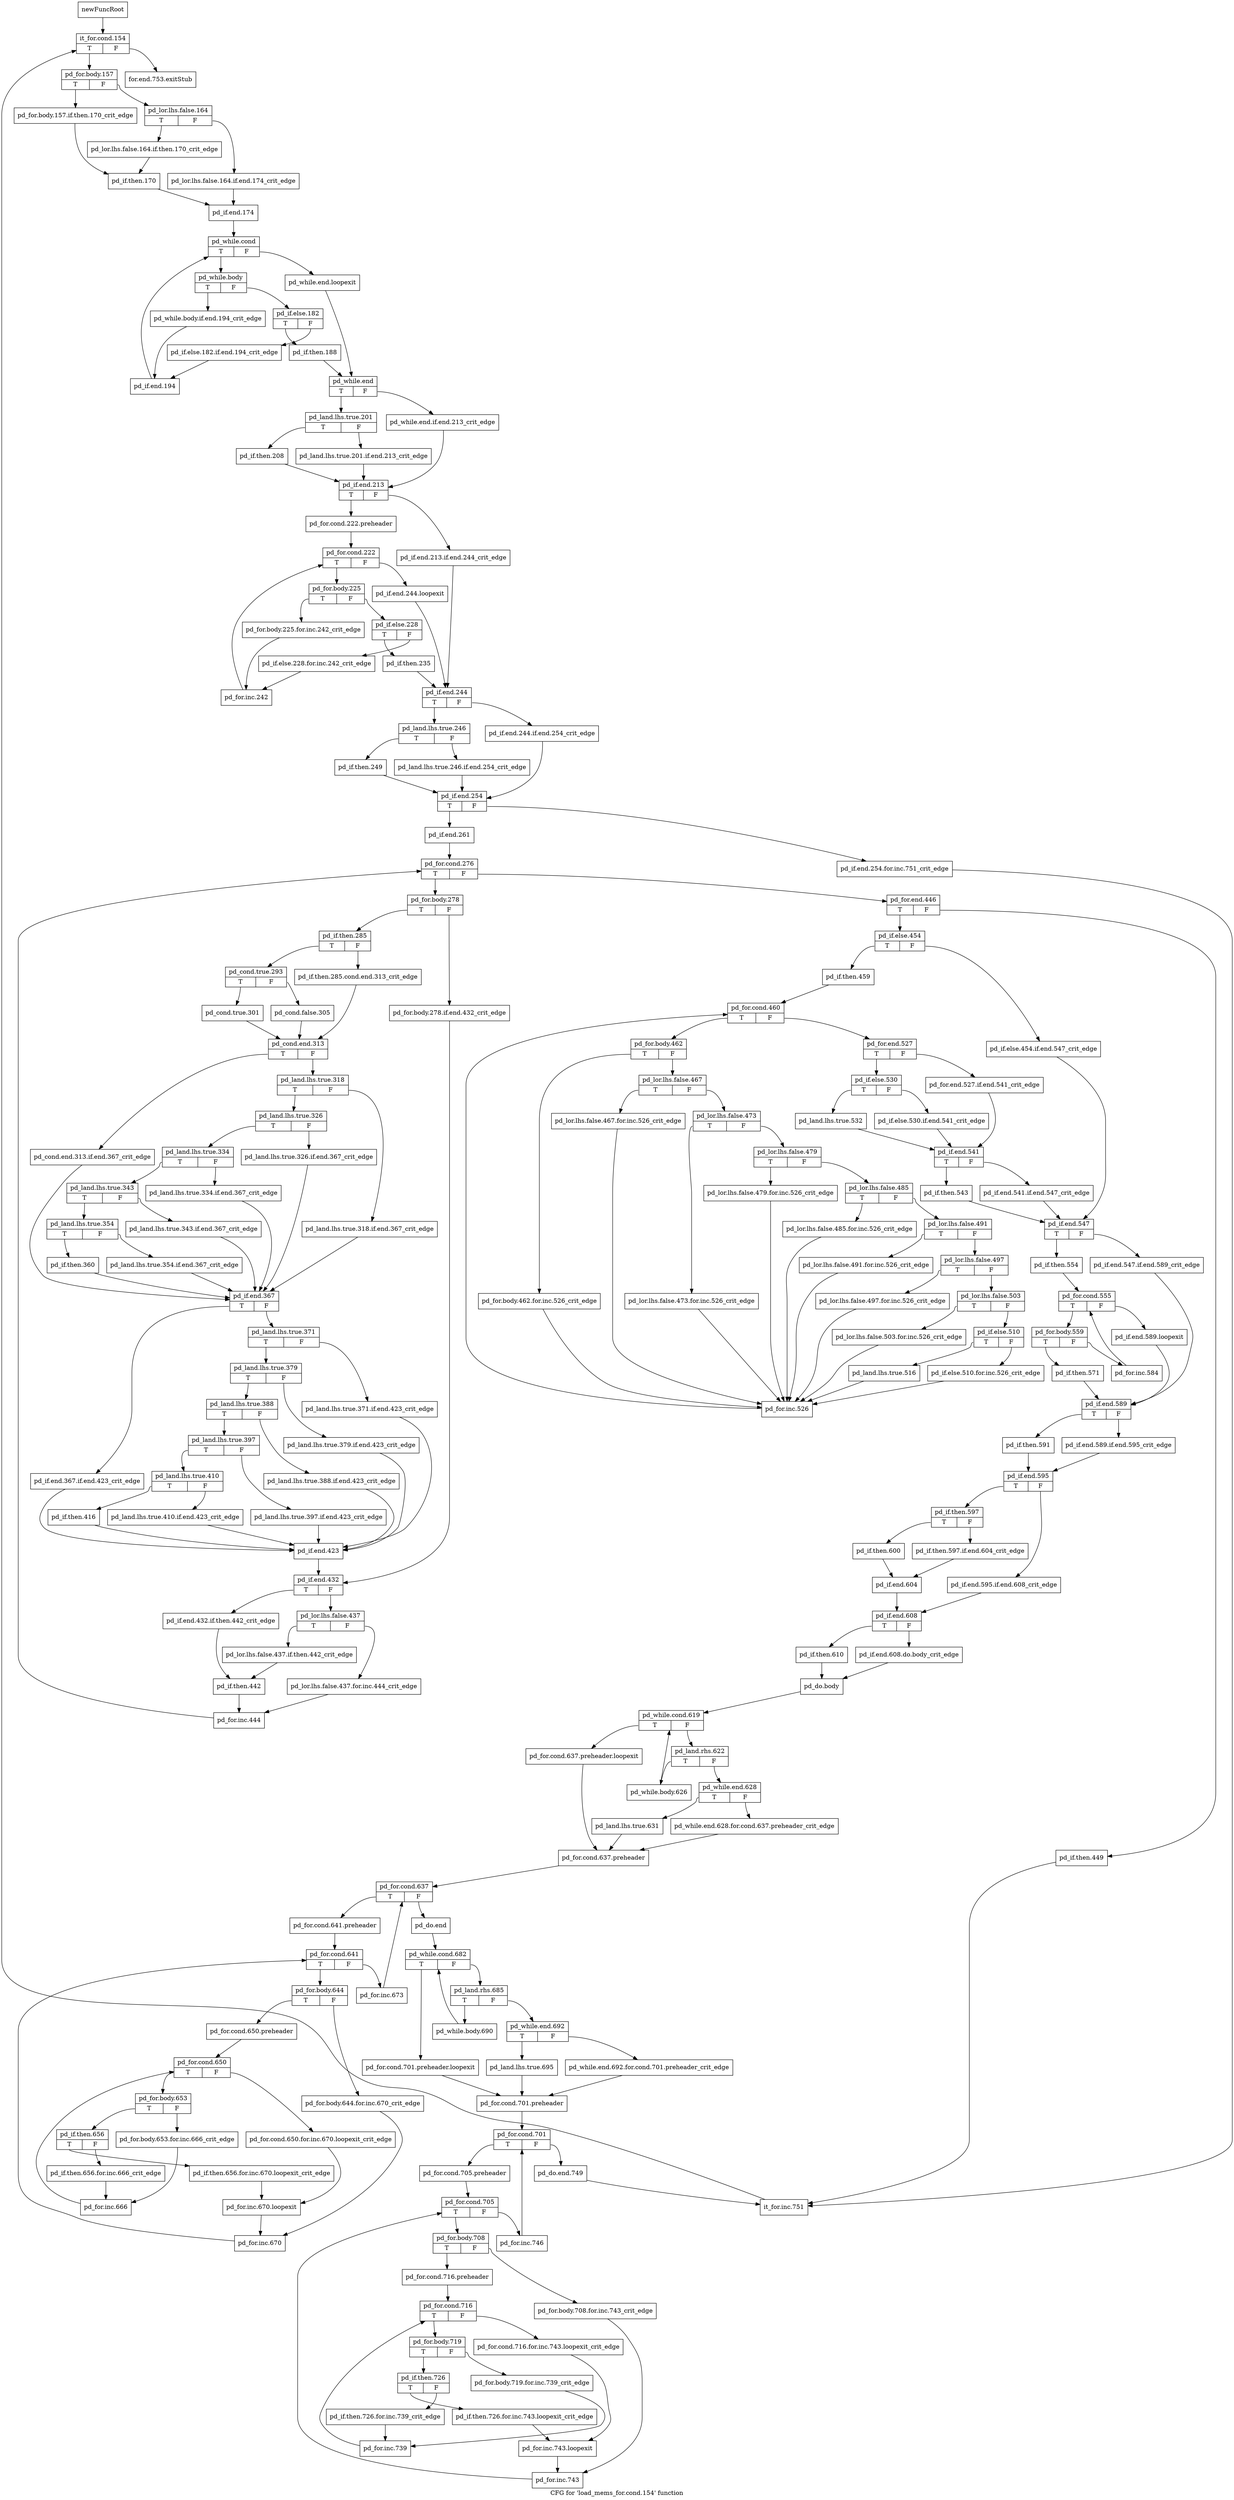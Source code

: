 digraph "CFG for 'load_mems_for.cond.154' function" {
	label="CFG for 'load_mems_for.cond.154' function";

	Node0xb554800 [shape=record,label="{newFuncRoot}"];
	Node0xb554800 -> Node0xb5c0d90;
	Node0xb5c0d40 [shape=record,label="{for.end.753.exitStub}"];
	Node0xb5c0d90 [shape=record,label="{it_for.cond.154|{<s0>T|<s1>F}}"];
	Node0xb5c0d90:s0 -> Node0xb5c0de0;
	Node0xb5c0d90:s1 -> Node0xb5c0d40;
	Node0xb5c0de0 [shape=record,label="{pd_for.body.157|{<s0>T|<s1>F}}"];
	Node0xb5c0de0:s0 -> Node0xb5c0f20;
	Node0xb5c0de0:s1 -> Node0xb5c0e30;
	Node0xb5c0e30 [shape=record,label="{pd_lor.lhs.false.164|{<s0>T|<s1>F}}"];
	Node0xb5c0e30:s0 -> Node0xb5c0ed0;
	Node0xb5c0e30:s1 -> Node0xb5c0e80;
	Node0xb5c0e80 [shape=record,label="{pd_lor.lhs.false.164.if.end.174_crit_edge}"];
	Node0xb5c0e80 -> Node0xb5c0fc0;
	Node0xb5c0ed0 [shape=record,label="{pd_lor.lhs.false.164.if.then.170_crit_edge}"];
	Node0xb5c0ed0 -> Node0xb5c0f70;
	Node0xb5c0f20 [shape=record,label="{pd_for.body.157.if.then.170_crit_edge}"];
	Node0xb5c0f20 -> Node0xb5c0f70;
	Node0xb5c0f70 [shape=record,label="{pd_if.then.170}"];
	Node0xb5c0f70 -> Node0xb5c0fc0;
	Node0xb5c0fc0 [shape=record,label="{pd_if.end.174}"];
	Node0xb5c0fc0 -> Node0xb5c1010;
	Node0xb5c1010 [shape=record,label="{pd_while.cond|{<s0>T|<s1>F}}"];
	Node0xb5c1010:s0 -> Node0xb5c10b0;
	Node0xb5c1010:s1 -> Node0xb5c1060;
	Node0xb5c1060 [shape=record,label="{pd_while.end.loopexit}"];
	Node0xb5c1060 -> Node0xb5c11f0;
	Node0xb5c10b0 [shape=record,label="{pd_while.body|{<s0>T|<s1>F}}"];
	Node0xb5c10b0:s0 -> Node0xb5c4850;
	Node0xb5c10b0:s1 -> Node0xb5c1100;
	Node0xb5c1100 [shape=record,label="{pd_if.else.182|{<s0>T|<s1>F}}"];
	Node0xb5c1100:s0 -> Node0xb5c11a0;
	Node0xb5c1100:s1 -> Node0xb5c1150;
	Node0xb5c1150 [shape=record,label="{pd_if.else.182.if.end.194_crit_edge}"];
	Node0xb5c1150 -> Node0xb5c48a0;
	Node0xb5c11a0 [shape=record,label="{pd_if.then.188}"];
	Node0xb5c11a0 -> Node0xb5c11f0;
	Node0xb5c11f0 [shape=record,label="{pd_while.end|{<s0>T|<s1>F}}"];
	Node0xb5c11f0:s0 -> Node0xb5c1290;
	Node0xb5c11f0:s1 -> Node0xb5c1240;
	Node0xb5c1240 [shape=record,label="{pd_while.end.if.end.213_crit_edge}"];
	Node0xb5c1240 -> Node0xb5c1380;
	Node0xb5c1290 [shape=record,label="{pd_land.lhs.true.201|{<s0>T|<s1>F}}"];
	Node0xb5c1290:s0 -> Node0xb5c1330;
	Node0xb5c1290:s1 -> Node0xb5c12e0;
	Node0xb5c12e0 [shape=record,label="{pd_land.lhs.true.201.if.end.213_crit_edge}"];
	Node0xb5c12e0 -> Node0xb5c1380;
	Node0xb5c1330 [shape=record,label="{pd_if.then.208}"];
	Node0xb5c1330 -> Node0xb5c1380;
	Node0xb5c1380 [shape=record,label="{pd_if.end.213|{<s0>T|<s1>F}}"];
	Node0xb5c1380:s0 -> Node0xb5c1420;
	Node0xb5c1380:s1 -> Node0xb5c13d0;
	Node0xb5c13d0 [shape=record,label="{pd_if.end.213.if.end.244_crit_edge}"];
	Node0xb5c13d0 -> Node0xb5c1650;
	Node0xb5c1420 [shape=record,label="{pd_for.cond.222.preheader}"];
	Node0xb5c1420 -> Node0xb5c1470;
	Node0xb5c1470 [shape=record,label="{pd_for.cond.222|{<s0>T|<s1>F}}"];
	Node0xb5c1470:s0 -> Node0xb5c1510;
	Node0xb5c1470:s1 -> Node0xb5c14c0;
	Node0xb5c14c0 [shape=record,label="{pd_if.end.244.loopexit}"];
	Node0xb5c14c0 -> Node0xb5c1650;
	Node0xb5c1510 [shape=record,label="{pd_for.body.225|{<s0>T|<s1>F}}"];
	Node0xb5c1510:s0 -> Node0xb5c47b0;
	Node0xb5c1510:s1 -> Node0xb5c1560;
	Node0xb5c1560 [shape=record,label="{pd_if.else.228|{<s0>T|<s1>F}}"];
	Node0xb5c1560:s0 -> Node0xb5c1600;
	Node0xb5c1560:s1 -> Node0xb5c15b0;
	Node0xb5c15b0 [shape=record,label="{pd_if.else.228.for.inc.242_crit_edge}"];
	Node0xb5c15b0 -> Node0xb5c4800;
	Node0xb5c1600 [shape=record,label="{pd_if.then.235}"];
	Node0xb5c1600 -> Node0xb5c1650;
	Node0xb5c1650 [shape=record,label="{pd_if.end.244|{<s0>T|<s1>F}}"];
	Node0xb5c1650:s0 -> Node0xb5c16f0;
	Node0xb5c1650:s1 -> Node0xb5c16a0;
	Node0xb5c16a0 [shape=record,label="{pd_if.end.244.if.end.254_crit_edge}"];
	Node0xb5c16a0 -> Node0xb5c17e0;
	Node0xb5c16f0 [shape=record,label="{pd_land.lhs.true.246|{<s0>T|<s1>F}}"];
	Node0xb5c16f0:s0 -> Node0xb5c1790;
	Node0xb5c16f0:s1 -> Node0xb5c1740;
	Node0xb5c1740 [shape=record,label="{pd_land.lhs.true.246.if.end.254_crit_edge}"];
	Node0xb5c1740 -> Node0xb5c17e0;
	Node0xb5c1790 [shape=record,label="{pd_if.then.249}"];
	Node0xb5c1790 -> Node0xb5c17e0;
	Node0xb5c17e0 [shape=record,label="{pd_if.end.254|{<s0>T|<s1>F}}"];
	Node0xb5c17e0:s0 -> Node0xb5c1880;
	Node0xb5c17e0:s1 -> Node0xb5c1830;
	Node0xb5c1830 [shape=record,label="{pd_if.end.254.for.inc.751_crit_edge}"];
	Node0xb5c1830 -> Node0xb5c2a50;
	Node0xb5c1880 [shape=record,label="{pd_if.end.261}"];
	Node0xb5c1880 -> Node0xb5c18d0;
	Node0xb5c18d0 [shape=record,label="{pd_for.cond.276|{<s0>T|<s1>F}}"];
	Node0xb5c18d0:s0 -> Node0xb5c3ae0;
	Node0xb5c18d0:s1 -> Node0xb5c1920;
	Node0xb5c1920 [shape=record,label="{pd_for.end.446|{<s0>T|<s1>F}}"];
	Node0xb5c1920:s0 -> Node0xb5c19c0;
	Node0xb5c1920:s1 -> Node0xb5c1970;
	Node0xb5c1970 [shape=record,label="{pd_if.then.449}"];
	Node0xb5c1970 -> Node0xb5c2a50;
	Node0xb5c19c0 [shape=record,label="{pd_if.else.454|{<s0>T|<s1>F}}"];
	Node0xb5c19c0:s0 -> Node0xb5c1a60;
	Node0xb5c19c0:s1 -> Node0xb5c1a10;
	Node0xb5c1a10 [shape=record,label="{pd_if.else.454.if.end.547_crit_edge}"];
	Node0xb5c1a10 -> Node0xb5c1d80;
	Node0xb5c1a60 [shape=record,label="{pd_if.then.459}"];
	Node0xb5c1a60 -> Node0xb5c1ab0;
	Node0xb5c1ab0 [shape=record,label="{pd_for.cond.460|{<s0>T|<s1>F}}"];
	Node0xb5c1ab0:s0 -> Node0xb5c34a0;
	Node0xb5c1ab0:s1 -> Node0xb5c1b00;
	Node0xb5c1b00 [shape=record,label="{pd_for.end.527|{<s0>T|<s1>F}}"];
	Node0xb5c1b00:s0 -> Node0xb5c1ba0;
	Node0xb5c1b00:s1 -> Node0xb5c1b50;
	Node0xb5c1b50 [shape=record,label="{pd_for.end.527.if.end.541_crit_edge}"];
	Node0xb5c1b50 -> Node0xb5c1c90;
	Node0xb5c1ba0 [shape=record,label="{pd_if.else.530|{<s0>T|<s1>F}}"];
	Node0xb5c1ba0:s0 -> Node0xb5c1c40;
	Node0xb5c1ba0:s1 -> Node0xb5c1bf0;
	Node0xb5c1bf0 [shape=record,label="{pd_if.else.530.if.end.541_crit_edge}"];
	Node0xb5c1bf0 -> Node0xb5c1c90;
	Node0xb5c1c40 [shape=record,label="{pd_land.lhs.true.532}"];
	Node0xb5c1c40 -> Node0xb5c1c90;
	Node0xb5c1c90 [shape=record,label="{pd_if.end.541|{<s0>T|<s1>F}}"];
	Node0xb5c1c90:s0 -> Node0xb5c1d30;
	Node0xb5c1c90:s1 -> Node0xb5c1ce0;
	Node0xb5c1ce0 [shape=record,label="{pd_if.end.541.if.end.547_crit_edge}"];
	Node0xb5c1ce0 -> Node0xb5c1d80;
	Node0xb5c1d30 [shape=record,label="{pd_if.then.543}"];
	Node0xb5c1d30 -> Node0xb5c1d80;
	Node0xb5c1d80 [shape=record,label="{pd_if.end.547|{<s0>T|<s1>F}}"];
	Node0xb5c1d80:s0 -> Node0xb5c1e20;
	Node0xb5c1d80:s1 -> Node0xb5c1dd0;
	Node0xb5c1dd0 [shape=record,label="{pd_if.end.547.if.end.589_crit_edge}"];
	Node0xb5c1dd0 -> Node0xb5c2000;
	Node0xb5c1e20 [shape=record,label="{pd_if.then.554}"];
	Node0xb5c1e20 -> Node0xb5c1e70;
	Node0xb5c1e70 [shape=record,label="{pd_for.cond.555|{<s0>T|<s1>F}}"];
	Node0xb5c1e70:s0 -> Node0xb5c1f10;
	Node0xb5c1e70:s1 -> Node0xb5c1ec0;
	Node0xb5c1ec0 [shape=record,label="{pd_if.end.589.loopexit}"];
	Node0xb5c1ec0 -> Node0xb5c2000;
	Node0xb5c1f10 [shape=record,label="{pd_for.body.559|{<s0>T|<s1>F}}"];
	Node0xb5c1f10:s0 -> Node0xb5c1fb0;
	Node0xb5c1f10:s1 -> Node0xb5c1f60;
	Node0xb5c1f60 [shape=record,label="{pd_for.inc.584}"];
	Node0xb5c1f60 -> Node0xb5c1e70;
	Node0xb5c1fb0 [shape=record,label="{pd_if.then.571}"];
	Node0xb5c1fb0 -> Node0xb5c2000;
	Node0xb5c2000 [shape=record,label="{pd_if.end.589|{<s0>T|<s1>F}}"];
	Node0xb5c2000:s0 -> Node0xb5c20a0;
	Node0xb5c2000:s1 -> Node0xb5c2050;
	Node0xb5c2050 [shape=record,label="{pd_if.end.589.if.end.595_crit_edge}"];
	Node0xb5c2050 -> Node0xb5c20f0;
	Node0xb5c20a0 [shape=record,label="{pd_if.then.591}"];
	Node0xb5c20a0 -> Node0xb5c20f0;
	Node0xb5c20f0 [shape=record,label="{pd_if.end.595|{<s0>T|<s1>F}}"];
	Node0xb5c20f0:s0 -> Node0xb5c2190;
	Node0xb5c20f0:s1 -> Node0xb5c2140;
	Node0xb5c2140 [shape=record,label="{pd_if.end.595.if.end.608_crit_edge}"];
	Node0xb5c2140 -> Node0xb5c22d0;
	Node0xb5c2190 [shape=record,label="{pd_if.then.597|{<s0>T|<s1>F}}"];
	Node0xb5c2190:s0 -> Node0xb5c2230;
	Node0xb5c2190:s1 -> Node0xb5c21e0;
	Node0xb5c21e0 [shape=record,label="{pd_if.then.597.if.end.604_crit_edge}"];
	Node0xb5c21e0 -> Node0xb5c2280;
	Node0xb5c2230 [shape=record,label="{pd_if.then.600}"];
	Node0xb5c2230 -> Node0xb5c2280;
	Node0xb5c2280 [shape=record,label="{pd_if.end.604}"];
	Node0xb5c2280 -> Node0xb5c22d0;
	Node0xb5c22d0 [shape=record,label="{pd_if.end.608|{<s0>T|<s1>F}}"];
	Node0xb5c22d0:s0 -> Node0xb5c2370;
	Node0xb5c22d0:s1 -> Node0xb5c2320;
	Node0xb5c2320 [shape=record,label="{pd_if.end.608.do.body_crit_edge}"];
	Node0xb5c2320 -> Node0xb5c23c0;
	Node0xb5c2370 [shape=record,label="{pd_if.then.610}"];
	Node0xb5c2370 -> Node0xb5c23c0;
	Node0xb5c23c0 [shape=record,label="{pd_do.body}"];
	Node0xb5c23c0 -> Node0xb5c2410;
	Node0xb5c2410 [shape=record,label="{pd_while.cond.619|{<s0>T|<s1>F}}"];
	Node0xb5c2410:s0 -> Node0xb5c25f0;
	Node0xb5c2410:s1 -> Node0xb5c2460;
	Node0xb5c2460 [shape=record,label="{pd_land.rhs.622|{<s0>T|<s1>F}}"];
	Node0xb5c2460:s0 -> Node0xb5c25a0;
	Node0xb5c2460:s1 -> Node0xb5c24b0;
	Node0xb5c24b0 [shape=record,label="{pd_while.end.628|{<s0>T|<s1>F}}"];
	Node0xb5c24b0:s0 -> Node0xb5c2550;
	Node0xb5c24b0:s1 -> Node0xb5c2500;
	Node0xb5c2500 [shape=record,label="{pd_while.end.628.for.cond.637.preheader_crit_edge}"];
	Node0xb5c2500 -> Node0xb5c2640;
	Node0xb5c2550 [shape=record,label="{pd_land.lhs.true.631}"];
	Node0xb5c2550 -> Node0xb5c2640;
	Node0xb5c25a0 [shape=record,label="{pd_while.body.626}"];
	Node0xb5c25a0 -> Node0xb5c2410;
	Node0xb5c25f0 [shape=record,label="{pd_for.cond.637.preheader.loopexit}"];
	Node0xb5c25f0 -> Node0xb5c2640;
	Node0xb5c2640 [shape=record,label="{pd_for.cond.637.preheader}"];
	Node0xb5c2640 -> Node0xb5c2690;
	Node0xb5c2690 [shape=record,label="{pd_for.cond.637|{<s0>T|<s1>F}}"];
	Node0xb5c2690:s0 -> Node0xb5c2fa0;
	Node0xb5c2690:s1 -> Node0xb5c26e0;
	Node0xb5c26e0 [shape=record,label="{pd_do.end}"];
	Node0xb5c26e0 -> Node0xb5c2730;
	Node0xb5c2730 [shape=record,label="{pd_while.cond.682|{<s0>T|<s1>F}}"];
	Node0xb5c2730:s0 -> Node0xb5c2910;
	Node0xb5c2730:s1 -> Node0xb5c2780;
	Node0xb5c2780 [shape=record,label="{pd_land.rhs.685|{<s0>T|<s1>F}}"];
	Node0xb5c2780:s0 -> Node0xb5c28c0;
	Node0xb5c2780:s1 -> Node0xb5c27d0;
	Node0xb5c27d0 [shape=record,label="{pd_while.end.692|{<s0>T|<s1>F}}"];
	Node0xb5c27d0:s0 -> Node0xb5c2870;
	Node0xb5c27d0:s1 -> Node0xb5c2820;
	Node0xb5c2820 [shape=record,label="{pd_while.end.692.for.cond.701.preheader_crit_edge}"];
	Node0xb5c2820 -> Node0xb5c2960;
	Node0xb5c2870 [shape=record,label="{pd_land.lhs.true.695}"];
	Node0xb5c2870 -> Node0xb5c2960;
	Node0xb5c28c0 [shape=record,label="{pd_while.body.690}"];
	Node0xb5c28c0 -> Node0xb5c2730;
	Node0xb5c2910 [shape=record,label="{pd_for.cond.701.preheader.loopexit}"];
	Node0xb5c2910 -> Node0xb5c2960;
	Node0xb5c2960 [shape=record,label="{pd_for.cond.701.preheader}"];
	Node0xb5c2960 -> Node0xb5c29b0;
	Node0xb5c29b0 [shape=record,label="{pd_for.cond.701|{<s0>T|<s1>F}}"];
	Node0xb5c29b0:s0 -> Node0xb5c2aa0;
	Node0xb5c29b0:s1 -> Node0xb5c2a00;
	Node0xb5c2a00 [shape=record,label="{pd_do.end.749}"];
	Node0xb5c2a00 -> Node0xb5c2a50;
	Node0xb5c2a50 [shape=record,label="{it_for.inc.751}"];
	Node0xb5c2a50 -> Node0xb5c0d90;
	Node0xb5c2aa0 [shape=record,label="{pd_for.cond.705.preheader}"];
	Node0xb5c2aa0 -> Node0xb5c2af0;
	Node0xb5c2af0 [shape=record,label="{pd_for.cond.705|{<s0>T|<s1>F}}"];
	Node0xb5c2af0:s0 -> Node0xb5c2b90;
	Node0xb5c2af0:s1 -> Node0xb5c2b40;
	Node0xb5c2b40 [shape=record,label="{pd_for.inc.746}"];
	Node0xb5c2b40 -> Node0xb5c29b0;
	Node0xb5c2b90 [shape=record,label="{pd_for.body.708|{<s0>T|<s1>F}}"];
	Node0xb5c2b90:s0 -> Node0xb5c2c30;
	Node0xb5c2b90:s1 -> Node0xb5c2be0;
	Node0xb5c2be0 [shape=record,label="{pd_for.body.708.for.inc.743_crit_edge}"];
	Node0xb5c2be0 -> Node0xb5c2f50;
	Node0xb5c2c30 [shape=record,label="{pd_for.cond.716.preheader}"];
	Node0xb5c2c30 -> Node0xb5c2c80;
	Node0xb5c2c80 [shape=record,label="{pd_for.cond.716|{<s0>T|<s1>F}}"];
	Node0xb5c2c80:s0 -> Node0xb5c2d20;
	Node0xb5c2c80:s1 -> Node0xb5c2cd0;
	Node0xb5c2cd0 [shape=record,label="{pd_for.cond.716.for.inc.743.loopexit_crit_edge}"];
	Node0xb5c2cd0 -> Node0xb5c2f00;
	Node0xb5c2d20 [shape=record,label="{pd_for.body.719|{<s0>T|<s1>F}}"];
	Node0xb5c2d20:s0 -> Node0xb5c2dc0;
	Node0xb5c2d20:s1 -> Node0xb5c2d70;
	Node0xb5c2d70 [shape=record,label="{pd_for.body.719.for.inc.739_crit_edge}"];
	Node0xb5c2d70 -> Node0xb5c2e60;
	Node0xb5c2dc0 [shape=record,label="{pd_if.then.726|{<s0>T|<s1>F}}"];
	Node0xb5c2dc0:s0 -> Node0xb5c2eb0;
	Node0xb5c2dc0:s1 -> Node0xb5c2e10;
	Node0xb5c2e10 [shape=record,label="{pd_if.then.726.for.inc.739_crit_edge}"];
	Node0xb5c2e10 -> Node0xb5c2e60;
	Node0xb5c2e60 [shape=record,label="{pd_for.inc.739}"];
	Node0xb5c2e60 -> Node0xb5c2c80;
	Node0xb5c2eb0 [shape=record,label="{pd_if.then.726.for.inc.743.loopexit_crit_edge}"];
	Node0xb5c2eb0 -> Node0xb5c2f00;
	Node0xb5c2f00 [shape=record,label="{pd_for.inc.743.loopexit}"];
	Node0xb5c2f00 -> Node0xb5c2f50;
	Node0xb5c2f50 [shape=record,label="{pd_for.inc.743}"];
	Node0xb5c2f50 -> Node0xb5c2af0;
	Node0xb5c2fa0 [shape=record,label="{pd_for.cond.641.preheader}"];
	Node0xb5c2fa0 -> Node0xb5c2ff0;
	Node0xb5c2ff0 [shape=record,label="{pd_for.cond.641|{<s0>T|<s1>F}}"];
	Node0xb5c2ff0:s0 -> Node0xb5c3090;
	Node0xb5c2ff0:s1 -> Node0xb5c3040;
	Node0xb5c3040 [shape=record,label="{pd_for.inc.673}"];
	Node0xb5c3040 -> Node0xb5c2690;
	Node0xb5c3090 [shape=record,label="{pd_for.body.644|{<s0>T|<s1>F}}"];
	Node0xb5c3090:s0 -> Node0xb5c3130;
	Node0xb5c3090:s1 -> Node0xb5c30e0;
	Node0xb5c30e0 [shape=record,label="{pd_for.body.644.for.inc.670_crit_edge}"];
	Node0xb5c30e0 -> Node0xb5c3450;
	Node0xb5c3130 [shape=record,label="{pd_for.cond.650.preheader}"];
	Node0xb5c3130 -> Node0xb5c3180;
	Node0xb5c3180 [shape=record,label="{pd_for.cond.650|{<s0>T|<s1>F}}"];
	Node0xb5c3180:s0 -> Node0xb5c3220;
	Node0xb5c3180:s1 -> Node0xb5c31d0;
	Node0xb5c31d0 [shape=record,label="{pd_for.cond.650.for.inc.670.loopexit_crit_edge}"];
	Node0xb5c31d0 -> Node0xb5c3400;
	Node0xb5c3220 [shape=record,label="{pd_for.body.653|{<s0>T|<s1>F}}"];
	Node0xb5c3220:s0 -> Node0xb5c32c0;
	Node0xb5c3220:s1 -> Node0xb5c3270;
	Node0xb5c3270 [shape=record,label="{pd_for.body.653.for.inc.666_crit_edge}"];
	Node0xb5c3270 -> Node0xb5c3360;
	Node0xb5c32c0 [shape=record,label="{pd_if.then.656|{<s0>T|<s1>F}}"];
	Node0xb5c32c0:s0 -> Node0xb5c33b0;
	Node0xb5c32c0:s1 -> Node0xb5c3310;
	Node0xb5c3310 [shape=record,label="{pd_if.then.656.for.inc.666_crit_edge}"];
	Node0xb5c3310 -> Node0xb5c3360;
	Node0xb5c3360 [shape=record,label="{pd_for.inc.666}"];
	Node0xb5c3360 -> Node0xb5c3180;
	Node0xb5c33b0 [shape=record,label="{pd_if.then.656.for.inc.670.loopexit_crit_edge}"];
	Node0xb5c33b0 -> Node0xb5c3400;
	Node0xb5c3400 [shape=record,label="{pd_for.inc.670.loopexit}"];
	Node0xb5c3400 -> Node0xb5c3450;
	Node0xb5c3450 [shape=record,label="{pd_for.inc.670}"];
	Node0xb5c3450 -> Node0xb5c2ff0;
	Node0xb5c34a0 [shape=record,label="{pd_for.body.462|{<s0>T|<s1>F}}"];
	Node0xb5c34a0:s0 -> Node0xb5c3a40;
	Node0xb5c34a0:s1 -> Node0xb5c34f0;
	Node0xb5c34f0 [shape=record,label="{pd_lor.lhs.false.467|{<s0>T|<s1>F}}"];
	Node0xb5c34f0:s0 -> Node0xb5c39f0;
	Node0xb5c34f0:s1 -> Node0xb5c3540;
	Node0xb5c3540 [shape=record,label="{pd_lor.lhs.false.473|{<s0>T|<s1>F}}"];
	Node0xb5c3540:s0 -> Node0xb5c39a0;
	Node0xb5c3540:s1 -> Node0xb5c3590;
	Node0xb5c3590 [shape=record,label="{pd_lor.lhs.false.479|{<s0>T|<s1>F}}"];
	Node0xb5c3590:s0 -> Node0xb5c3950;
	Node0xb5c3590:s1 -> Node0xb5c35e0;
	Node0xb5c35e0 [shape=record,label="{pd_lor.lhs.false.485|{<s0>T|<s1>F}}"];
	Node0xb5c35e0:s0 -> Node0xb5c3900;
	Node0xb5c35e0:s1 -> Node0xb5c3630;
	Node0xb5c3630 [shape=record,label="{pd_lor.lhs.false.491|{<s0>T|<s1>F}}"];
	Node0xb5c3630:s0 -> Node0xb5c38b0;
	Node0xb5c3630:s1 -> Node0xb5c3680;
	Node0xb5c3680 [shape=record,label="{pd_lor.lhs.false.497|{<s0>T|<s1>F}}"];
	Node0xb5c3680:s0 -> Node0xb5c3860;
	Node0xb5c3680:s1 -> Node0xb5c36d0;
	Node0xb5c36d0 [shape=record,label="{pd_lor.lhs.false.503|{<s0>T|<s1>F}}"];
	Node0xb5c36d0:s0 -> Node0xb5c3810;
	Node0xb5c36d0:s1 -> Node0xb5c3720;
	Node0xb5c3720 [shape=record,label="{pd_if.else.510|{<s0>T|<s1>F}}"];
	Node0xb5c3720:s0 -> Node0xb5c37c0;
	Node0xb5c3720:s1 -> Node0xb5c3770;
	Node0xb5c3770 [shape=record,label="{pd_if.else.510.for.inc.526_crit_edge}"];
	Node0xb5c3770 -> Node0xb5c3a90;
	Node0xb5c37c0 [shape=record,label="{pd_land.lhs.true.516}"];
	Node0xb5c37c0 -> Node0xb5c3a90;
	Node0xb5c3810 [shape=record,label="{pd_lor.lhs.false.503.for.inc.526_crit_edge}"];
	Node0xb5c3810 -> Node0xb5c3a90;
	Node0xb5c3860 [shape=record,label="{pd_lor.lhs.false.497.for.inc.526_crit_edge}"];
	Node0xb5c3860 -> Node0xb5c3a90;
	Node0xb5c38b0 [shape=record,label="{pd_lor.lhs.false.491.for.inc.526_crit_edge}"];
	Node0xb5c38b0 -> Node0xb5c3a90;
	Node0xb5c3900 [shape=record,label="{pd_lor.lhs.false.485.for.inc.526_crit_edge}"];
	Node0xb5c3900 -> Node0xb5c3a90;
	Node0xb5c3950 [shape=record,label="{pd_lor.lhs.false.479.for.inc.526_crit_edge}"];
	Node0xb5c3950 -> Node0xb5c3a90;
	Node0xb5c39a0 [shape=record,label="{pd_lor.lhs.false.473.for.inc.526_crit_edge}"];
	Node0xb5c39a0 -> Node0xb5c3a90;
	Node0xb5c39f0 [shape=record,label="{pd_lor.lhs.false.467.for.inc.526_crit_edge}"];
	Node0xb5c39f0 -> Node0xb5c3a90;
	Node0xb5c3a40 [shape=record,label="{pd_for.body.462.for.inc.526_crit_edge}"];
	Node0xb5c3a40 -> Node0xb5c3a90;
	Node0xb5c3a90 [shape=record,label="{pd_for.inc.526}"];
	Node0xb5c3a90 -> Node0xb5c1ab0;
	Node0xb5c3ae0 [shape=record,label="{pd_for.body.278|{<s0>T|<s1>F}}"];
	Node0xb5c3ae0:s0 -> Node0xb5c3b80;
	Node0xb5c3ae0:s1 -> Node0xb5c3b30;
	Node0xb5c3b30 [shape=record,label="{pd_for.body.278.if.end.432_crit_edge}"];
	Node0xb5c3b30 -> Node0xb5c4580;
	Node0xb5c3b80 [shape=record,label="{pd_if.then.285|{<s0>T|<s1>F}}"];
	Node0xb5c3b80:s0 -> Node0xb5c3c20;
	Node0xb5c3b80:s1 -> Node0xb5c3bd0;
	Node0xb5c3bd0 [shape=record,label="{pd_if.then.285.cond.end.313_crit_edge}"];
	Node0xb5c3bd0 -> Node0xb5c3d10;
	Node0xb5c3c20 [shape=record,label="{pd_cond.true.293|{<s0>T|<s1>F}}"];
	Node0xb5c3c20:s0 -> Node0xb5c3cc0;
	Node0xb5c3c20:s1 -> Node0xb5c3c70;
	Node0xb5c3c70 [shape=record,label="{pd_cond.false.305}"];
	Node0xb5c3c70 -> Node0xb5c3d10;
	Node0xb5c3cc0 [shape=record,label="{pd_cond.true.301}"];
	Node0xb5c3cc0 -> Node0xb5c3d10;
	Node0xb5c3d10 [shape=record,label="{pd_cond.end.313|{<s0>T|<s1>F}}"];
	Node0xb5c3d10:s0 -> Node0xb5c40d0;
	Node0xb5c3d10:s1 -> Node0xb5c3d60;
	Node0xb5c3d60 [shape=record,label="{pd_land.lhs.true.318|{<s0>T|<s1>F}}"];
	Node0xb5c3d60:s0 -> Node0xb5c3e00;
	Node0xb5c3d60:s1 -> Node0xb5c3db0;
	Node0xb5c3db0 [shape=record,label="{pd_land.lhs.true.318.if.end.367_crit_edge}"];
	Node0xb5c3db0 -> Node0xb5c4120;
	Node0xb5c3e00 [shape=record,label="{pd_land.lhs.true.326|{<s0>T|<s1>F}}"];
	Node0xb5c3e00:s0 -> Node0xb5c3ea0;
	Node0xb5c3e00:s1 -> Node0xb5c3e50;
	Node0xb5c3e50 [shape=record,label="{pd_land.lhs.true.326.if.end.367_crit_edge}"];
	Node0xb5c3e50 -> Node0xb5c4120;
	Node0xb5c3ea0 [shape=record,label="{pd_land.lhs.true.334|{<s0>T|<s1>F}}"];
	Node0xb5c3ea0:s0 -> Node0xb5c3f40;
	Node0xb5c3ea0:s1 -> Node0xb5c3ef0;
	Node0xb5c3ef0 [shape=record,label="{pd_land.lhs.true.334.if.end.367_crit_edge}"];
	Node0xb5c3ef0 -> Node0xb5c4120;
	Node0xb5c3f40 [shape=record,label="{pd_land.lhs.true.343|{<s0>T|<s1>F}}"];
	Node0xb5c3f40:s0 -> Node0xb5c3fe0;
	Node0xb5c3f40:s1 -> Node0xb5c3f90;
	Node0xb5c3f90 [shape=record,label="{pd_land.lhs.true.343.if.end.367_crit_edge}"];
	Node0xb5c3f90 -> Node0xb5c4120;
	Node0xb5c3fe0 [shape=record,label="{pd_land.lhs.true.354|{<s0>T|<s1>F}}"];
	Node0xb5c3fe0:s0 -> Node0xb5c4080;
	Node0xb5c3fe0:s1 -> Node0xb5c4030;
	Node0xb5c4030 [shape=record,label="{pd_land.lhs.true.354.if.end.367_crit_edge}"];
	Node0xb5c4030 -> Node0xb5c4120;
	Node0xb5c4080 [shape=record,label="{pd_if.then.360}"];
	Node0xb5c4080 -> Node0xb5c4120;
	Node0xb5c40d0 [shape=record,label="{pd_cond.end.313.if.end.367_crit_edge}"];
	Node0xb5c40d0 -> Node0xb5c4120;
	Node0xb5c4120 [shape=record,label="{pd_if.end.367|{<s0>T|<s1>F}}"];
	Node0xb5c4120:s0 -> Node0xb5c44e0;
	Node0xb5c4120:s1 -> Node0xb5c4170;
	Node0xb5c4170 [shape=record,label="{pd_land.lhs.true.371|{<s0>T|<s1>F}}"];
	Node0xb5c4170:s0 -> Node0xb5c4210;
	Node0xb5c4170:s1 -> Node0xb5c41c0;
	Node0xb5c41c0 [shape=record,label="{pd_land.lhs.true.371.if.end.423_crit_edge}"];
	Node0xb5c41c0 -> Node0xb5c4530;
	Node0xb5c4210 [shape=record,label="{pd_land.lhs.true.379|{<s0>T|<s1>F}}"];
	Node0xb5c4210:s0 -> Node0xb5c42b0;
	Node0xb5c4210:s1 -> Node0xb5c4260;
	Node0xb5c4260 [shape=record,label="{pd_land.lhs.true.379.if.end.423_crit_edge}"];
	Node0xb5c4260 -> Node0xb5c4530;
	Node0xb5c42b0 [shape=record,label="{pd_land.lhs.true.388|{<s0>T|<s1>F}}"];
	Node0xb5c42b0:s0 -> Node0xb5c4350;
	Node0xb5c42b0:s1 -> Node0xb5c4300;
	Node0xb5c4300 [shape=record,label="{pd_land.lhs.true.388.if.end.423_crit_edge}"];
	Node0xb5c4300 -> Node0xb5c4530;
	Node0xb5c4350 [shape=record,label="{pd_land.lhs.true.397|{<s0>T|<s1>F}}"];
	Node0xb5c4350:s0 -> Node0xb5c43f0;
	Node0xb5c4350:s1 -> Node0xb5c43a0;
	Node0xb5c43a0 [shape=record,label="{pd_land.lhs.true.397.if.end.423_crit_edge}"];
	Node0xb5c43a0 -> Node0xb5c4530;
	Node0xb5c43f0 [shape=record,label="{pd_land.lhs.true.410|{<s0>T|<s1>F}}"];
	Node0xb5c43f0:s0 -> Node0xb5c4490;
	Node0xb5c43f0:s1 -> Node0xb5c4440;
	Node0xb5c4440 [shape=record,label="{pd_land.lhs.true.410.if.end.423_crit_edge}"];
	Node0xb5c4440 -> Node0xb5c4530;
	Node0xb5c4490 [shape=record,label="{pd_if.then.416}"];
	Node0xb5c4490 -> Node0xb5c4530;
	Node0xb5c44e0 [shape=record,label="{pd_if.end.367.if.end.423_crit_edge}"];
	Node0xb5c44e0 -> Node0xb5c4530;
	Node0xb5c4530 [shape=record,label="{pd_if.end.423}"];
	Node0xb5c4530 -> Node0xb5c4580;
	Node0xb5c4580 [shape=record,label="{pd_if.end.432|{<s0>T|<s1>F}}"];
	Node0xb5c4580:s0 -> Node0xb5c46c0;
	Node0xb5c4580:s1 -> Node0xb5c45d0;
	Node0xb5c45d0 [shape=record,label="{pd_lor.lhs.false.437|{<s0>T|<s1>F}}"];
	Node0xb5c45d0:s0 -> Node0xb5c4670;
	Node0xb5c45d0:s1 -> Node0xb5c4620;
	Node0xb5c4620 [shape=record,label="{pd_lor.lhs.false.437.for.inc.444_crit_edge}"];
	Node0xb5c4620 -> Node0xb5c4760;
	Node0xb5c4670 [shape=record,label="{pd_lor.lhs.false.437.if.then.442_crit_edge}"];
	Node0xb5c4670 -> Node0xb5c4710;
	Node0xb5c46c0 [shape=record,label="{pd_if.end.432.if.then.442_crit_edge}"];
	Node0xb5c46c0 -> Node0xb5c4710;
	Node0xb5c4710 [shape=record,label="{pd_if.then.442}"];
	Node0xb5c4710 -> Node0xb5c4760;
	Node0xb5c4760 [shape=record,label="{pd_for.inc.444}"];
	Node0xb5c4760 -> Node0xb5c18d0;
	Node0xb5c47b0 [shape=record,label="{pd_for.body.225.for.inc.242_crit_edge}"];
	Node0xb5c47b0 -> Node0xb5c4800;
	Node0xb5c4800 [shape=record,label="{pd_for.inc.242}"];
	Node0xb5c4800 -> Node0xb5c1470;
	Node0xb5c4850 [shape=record,label="{pd_while.body.if.end.194_crit_edge}"];
	Node0xb5c4850 -> Node0xb5c48a0;
	Node0xb5c48a0 [shape=record,label="{pd_if.end.194}"];
	Node0xb5c48a0 -> Node0xb5c1010;
}
